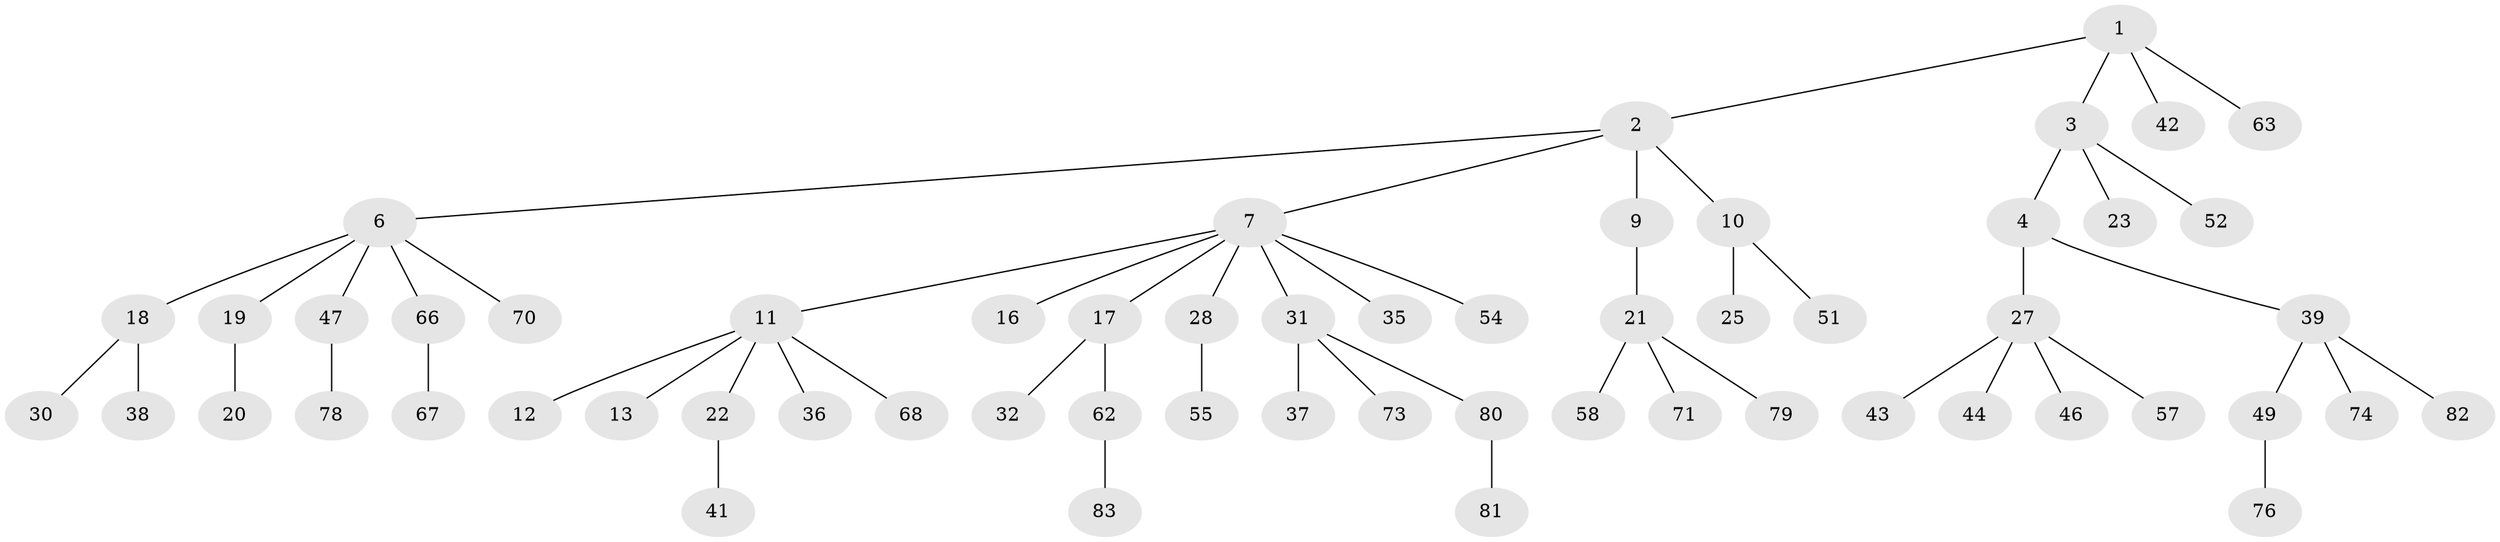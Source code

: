 // original degree distribution, {4: 0.08333333333333333, 6: 0.023809523809523808, 5: 0.03571428571428571, 3: 0.08333333333333333, 2: 0.2976190476190476, 1: 0.47619047619047616}
// Generated by graph-tools (version 1.1) at 2025/42/03/06/25 10:42:06]
// undirected, 59 vertices, 58 edges
graph export_dot {
graph [start="1"]
  node [color=gray90,style=filled];
  1 [super="+5"];
  2 [super="+40"];
  3 [super="+15"];
  4;
  6 [super="+14"];
  7 [super="+8"];
  9;
  10 [super="+45"];
  11 [super="+60"];
  12 [super="+75"];
  13;
  16 [super="+53"];
  17 [super="+56"];
  18 [super="+26"];
  19 [super="+61"];
  20;
  21 [super="+24"];
  22;
  23 [super="+33"];
  25;
  27 [super="+34"];
  28 [super="+29"];
  30;
  31 [super="+50"];
  32;
  35;
  36;
  37;
  38;
  39 [super="+64"];
  41 [super="+48"];
  42;
  43;
  44;
  46;
  47 [super="+65"];
  49 [super="+72"];
  51;
  52;
  54;
  55 [super="+59"];
  57;
  58;
  62 [super="+69"];
  63;
  66;
  67 [super="+77"];
  68;
  70;
  71;
  73;
  74;
  76;
  78;
  79;
  80;
  81 [super="+84"];
  82;
  83;
  1 -- 2;
  1 -- 3;
  1 -- 63;
  1 -- 42;
  2 -- 6;
  2 -- 7;
  2 -- 9;
  2 -- 10;
  3 -- 4;
  3 -- 23;
  3 -- 52;
  4 -- 27;
  4 -- 39;
  6 -- 66;
  6 -- 70;
  6 -- 18;
  6 -- 19;
  6 -- 47;
  7 -- 16;
  7 -- 31;
  7 -- 35;
  7 -- 17;
  7 -- 54;
  7 -- 11;
  7 -- 28;
  9 -- 21;
  10 -- 25;
  10 -- 51;
  11 -- 12;
  11 -- 13;
  11 -- 22;
  11 -- 36;
  11 -- 68;
  17 -- 32;
  17 -- 62;
  18 -- 30;
  18 -- 38;
  19 -- 20;
  21 -- 71;
  21 -- 58;
  21 -- 79;
  22 -- 41;
  27 -- 44;
  27 -- 57;
  27 -- 43;
  27 -- 46;
  28 -- 55;
  31 -- 37;
  31 -- 73;
  31 -- 80;
  39 -- 49;
  39 -- 74;
  39 -- 82;
  47 -- 78;
  49 -- 76;
  62 -- 83;
  66 -- 67;
  80 -- 81;
}
